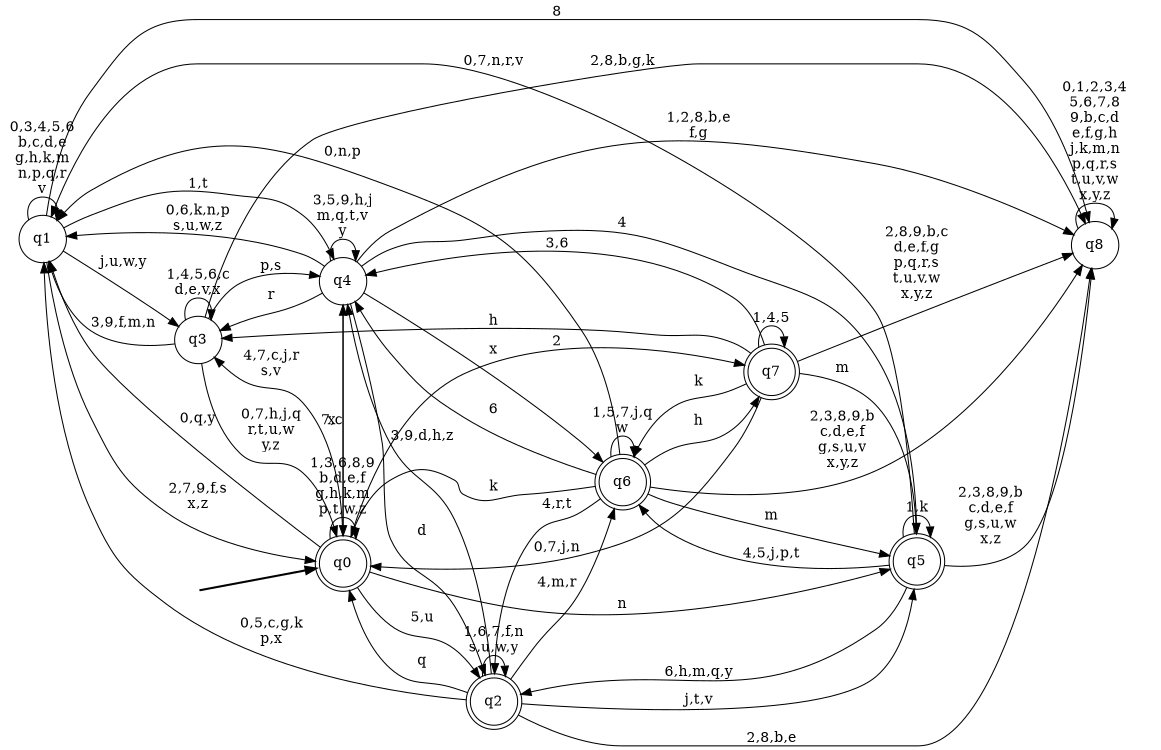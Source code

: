digraph BlueStar {
__start0 [style = invis, shape = none, label = "", width = 0, height = 0];

rankdir=LR;
size="8,5";

s0 [style="rounded,filled", color="black", fillcolor="white" shape="doublecircle", label="q0"];
s1 [style="filled", color="black", fillcolor="white" shape="circle", label="q1"];
s2 [style="rounded,filled", color="black", fillcolor="white" shape="doublecircle", label="q2"];
s3 [style="filled", color="black", fillcolor="white" shape="circle", label="q3"];
s4 [style="filled", color="black", fillcolor="white" shape="circle", label="q4"];
s5 [style="rounded,filled", color="black", fillcolor="white" shape="doublecircle", label="q5"];
s6 [style="rounded,filled", color="black", fillcolor="white" shape="doublecircle", label="q6"];
s7 [style="rounded,filled", color="black", fillcolor="white" shape="doublecircle", label="q7"];
s8 [style="filled", color="black", fillcolor="white" shape="circle", label="q8"];
subgraph cluster_main { 
	graph [pad=".75", ranksep="0.15", nodesep="0.15"];
	 style=invis; 
	__start0 -> s0 [penwidth=2];
}
s0 -> s0 [label="1,3,6,8,9\nb,d,e,f\ng,h,k,m\np,t,w,z"];
s0 -> s1 [label="0,q,y"];
s0 -> s2 [label="5,u"];
s0 -> s3 [label="4,7,c,j,r\ns,v"];
s0 -> s4 [label="x"];
s0 -> s5 [label="n"];
s0 -> s7 [label="2"];
s1 -> s0 [label="2,7,9,f,s\nx,z"];
s1 -> s1 [label="0,3,4,5,6\nb,c,d,e\ng,h,k,m\nn,p,q,r\nv"];
s1 -> s3 [label="j,u,w,y"];
s1 -> s4 [label="1,t"];
s1 -> s8 [label="8"];
s2 -> s0 [label="q"];
s2 -> s1 [label="0,5,c,g,k\np,x"];
s2 -> s2 [label="1,6,7,f,n\ns,u,w,y"];
s2 -> s4 [label="3,9,d,h,z"];
s2 -> s5 [label="j,t,v"];
s2 -> s6 [label="4,m,r"];
s2 -> s8 [label="2,8,b,e"];
s3 -> s0 [label="0,7,h,j,q\nr,t,u,w\ny,z"];
s3 -> s1 [label="3,9,f,m,n"];
s3 -> s3 [label="1,4,5,6,c\nd,e,v,x"];
s3 -> s4 [label="p,s"];
s3 -> s8 [label="2,8,b,g,k"];
s4 -> s0 [label="7,c"];
s4 -> s1 [label="0,6,k,n,p\ns,u,w,z"];
s4 -> s2 [label="d"];
s4 -> s3 [label="r"];
s4 -> s4 [label="3,5,9,h,j\nm,q,t,v\ny"];
s4 -> s5 [label="4"];
s4 -> s6 [label="x"];
s4 -> s8 [label="1,2,8,b,e\nf,g"];
s5 -> s1 [label="0,7,n,r,v"];
s5 -> s2 [label="6,h,m,q,y"];
s5 -> s5 [label="1,k"];
s5 -> s6 [label="4,5,j,p,t"];
s5 -> s8 [label="2,3,8,9,b\nc,d,e,f\ng,s,u,w\nx,z"];
s6 -> s0 [label="k"];
s6 -> s1 [label="0,n,p"];
s6 -> s2 [label="4,r,t"];
s6 -> s4 [label="6"];
s6 -> s5 [label="m"];
s6 -> s6 [label="1,5,7,j,q\nw"];
s6 -> s7 [label="h"];
s6 -> s8 [label="2,3,8,9,b\nc,d,e,f\ng,s,u,v\nx,y,z"];
s7 -> s0 [label="0,7,j,n"];
s7 -> s3 [label="h"];
s7 -> s4 [label="3,6"];
s7 -> s5 [label="m"];
s7 -> s6 [label="k"];
s7 -> s7 [label="1,4,5"];
s7 -> s8 [label="2,8,9,b,c\nd,e,f,g\np,q,r,s\nt,u,v,w\nx,y,z"];
s8 -> s8 [label="0,1,2,3,4\n5,6,7,8\n9,b,c,d\ne,f,g,h\nj,k,m,n\np,q,r,s\nt,u,v,w\nx,y,z"];

}